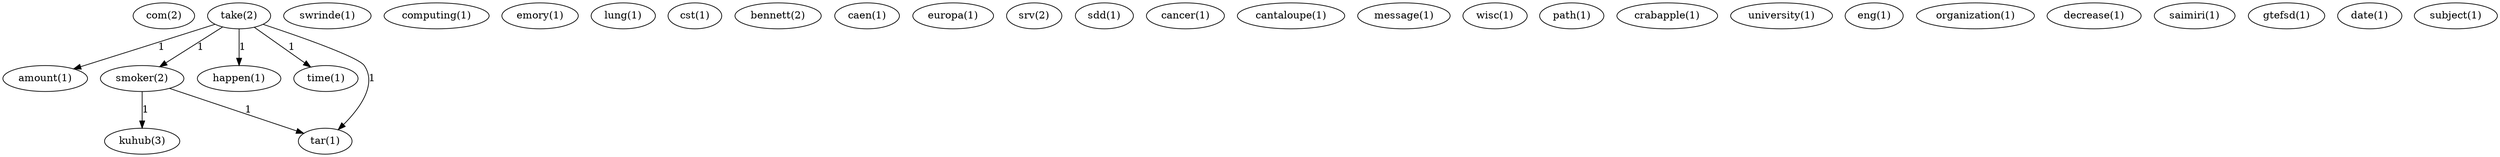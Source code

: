 digraph G {
  com [ label="com(2)" ];
  take [ label="take(2)" ];
  amount [ label="amount(1)" ];
  smoker [ label="smoker(2)" ];
  happen [ label="happen(1)" ];
  time [ label="time(1)" ];
  tar [ label="tar(1)" ];
  swrinde [ label="swrinde(1)" ];
  computing [ label="computing(1)" ];
  emory [ label="emory(1)" ];
  lung [ label="lung(1)" ];
  cst [ label="cst(1)" ];
  bennett [ label="bennett(2)" ];
  caen [ label="caen(1)" ];
  europa [ label="europa(1)" ];
  srv [ label="srv(2)" ];
  sdd [ label="sdd(1)" ];
  cancer [ label="cancer(1)" ];
  cantaloupe [ label="cantaloupe(1)" ];
  message [ label="message(1)" ];
  wisc [ label="wisc(1)" ];
  path [ label="path(1)" ];
  crabapple [ label="crabapple(1)" ];
  university [ label="university(1)" ];
  kuhub [ label="kuhub(3)" ];
  eng [ label="eng(1)" ];
  organization [ label="organization(1)" ];
  decrease [ label="decrease(1)" ];
  saimiri [ label="saimiri(1)" ];
  gtefsd [ label="gtefsd(1)" ];
  date [ label="date(1)" ];
  subject [ label="subject(1)" ];
  take -> amount [ label="1" ];
  take -> smoker [ label="1" ];
  take -> happen [ label="1" ];
  take -> time [ label="1" ];
  take -> tar [ label="1" ];
  smoker -> kuhub [ label="1" ];
  smoker -> tar [ label="1" ];
}
